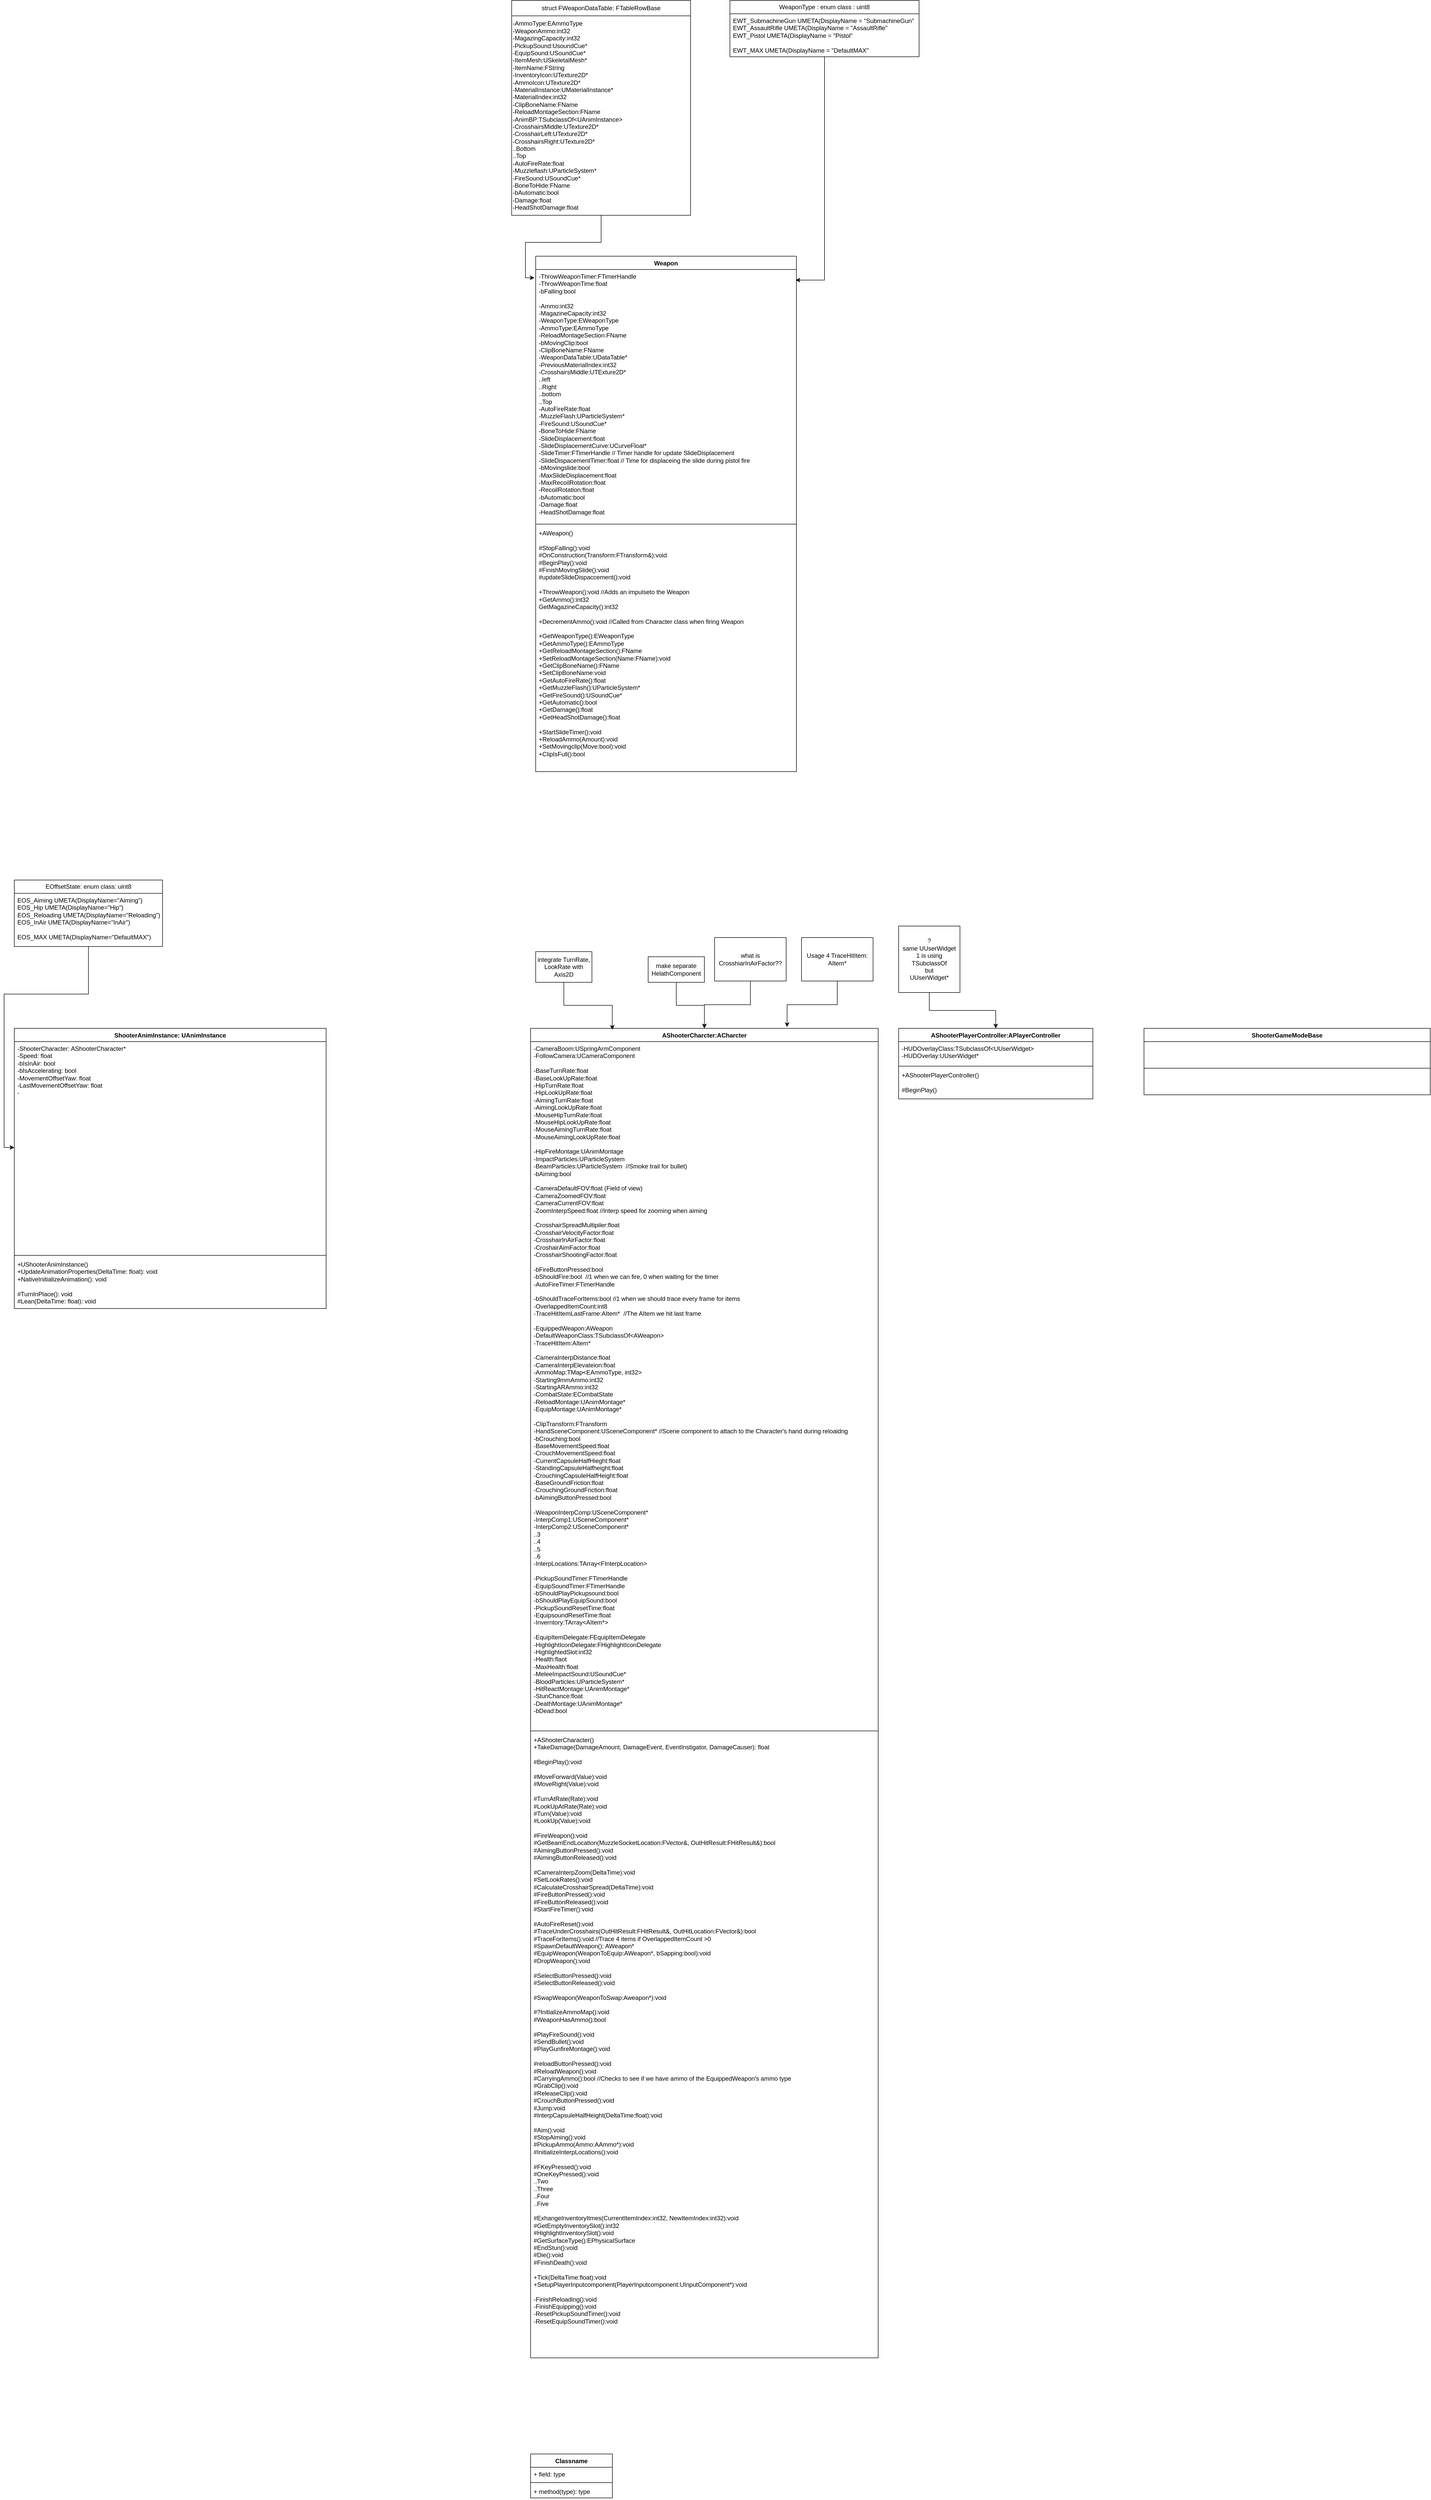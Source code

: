 <mxfile version="21.7.5" type="github">
  <diagram id="C5RBs43oDa-KdzZeNtuy" name="Page-1">
    <mxGraphModel dx="2901" dy="2990" grid="1" gridSize="10" guides="1" tooltips="1" connect="1" arrows="1" fold="1" page="1" pageScale="1" pageWidth="827" pageHeight="1169" math="0" shadow="0">
      <root>
        <mxCell id="WIyWlLk6GJQsqaUBKTNV-0" />
        <mxCell id="WIyWlLk6GJQsqaUBKTNV-1" parent="WIyWlLk6GJQsqaUBKTNV-0" />
        <mxCell id="jpV_vs8PwQTFVZERT1kT-0" value="AShooterCharcter:ACharcter" style="swimlane;fontStyle=1;align=center;verticalAlign=top;childLayout=stackLayout;horizontal=1;startSize=26;horizontalStack=0;resizeParent=1;resizeParentMax=0;resizeLast=0;collapsible=1;marginBottom=0;whiteSpace=wrap;html=1;" parent="WIyWlLk6GJQsqaUBKTNV-1" vertex="1">
          <mxGeometry x="100" y="90" width="680" height="2600" as="geometry">
            <mxRectangle x="100" y="90" width="210" height="30" as="alternateBounds" />
          </mxGeometry>
        </mxCell>
        <mxCell id="jpV_vs8PwQTFVZERT1kT-1" value="-CameraBoom:USpringArmComponent&lt;br&gt;-FollowCamera:UCameraComponent&lt;br&gt;&lt;br&gt;-BaseTurnRate:float&lt;br&gt;-BaseLookUpRate:float&lt;br&gt;-HipTurnRate:float&lt;br&gt;-HipLookUpRate:float&lt;br&gt;-AimingTurnRate:float&lt;br&gt;-AimingLookUpRate:float&lt;br&gt;-MouseHipTurnRate:float&lt;br&gt;-MouseHipLookUpRate:float&lt;br&gt;-MouseAimingTurnRate:float&lt;br&gt;-MouseAimingLookUpRate:float&lt;br&gt;&lt;br&gt;-HipFireMontage:UAnimMontage&lt;br&gt;-ImpactParticles:UParticleSystem&lt;br&gt;-BeamParticles:UParticleSystem&amp;nbsp; //Smoke trail for bullet)&lt;br&gt;-bAiming:bool&lt;br&gt;&lt;br&gt;-CameraDefaultFOV:float (Field of view)&lt;br&gt;-CameraZoomedFOV:float&lt;br&gt;-CameraCurrentFOV:float&lt;br&gt;-ZoomInterpSpeed:float //Interp speed for zooming when aiming&lt;br&gt;&lt;br&gt;-CrosshairSpreadMultipiler:float&lt;br&gt;-CrosshairVelocityFactor:float&lt;br&gt;-CrosshairInAirFactor:float&lt;br&gt;-CroshairAimFactor:float&lt;br&gt;-CrosshairShootingFactor:float&lt;br&gt;&lt;br&gt;-bFireButtonPressed:bool&lt;br&gt;-bShouldFire:bool&amp;nbsp; //1 when we can fire, 0 when waiting for the timer&lt;br&gt;-AutoFireTimer:FTimerHandle&lt;br&gt;&lt;br&gt;-bShouldTraceForItems:bool //1 when we should trace every frame for items&lt;br&gt;-OverlappedItemCount:int8&lt;br&gt;-TraceHitItemLastFrame:AItem*&amp;nbsp; //The AItem we hit last frame&lt;br&gt;&lt;br&gt;-EquippedWeapon:AWeapon&lt;br&gt;-DefaultWeaponClass:TSubclassOf&amp;lt;AWeapon&amp;gt;&lt;br&gt;-TraceHitItem:AItem*&lt;br&gt;&lt;br&gt;-CameraInterpDistance:float&lt;br&gt;-CameraInterpElevateion:float&lt;br&gt;-AmmoMap:TMap&amp;lt;EAmmoType, int32&amp;gt;&lt;br&gt;-Starting9mmAmmo:int32&lt;br&gt;-StartingARAmmo:int32&lt;br&gt;-CombatState:ECombatState&lt;br&gt;-ReloadMontage:UAnimMontage*&lt;br&gt;-EquipMontage:UAnimMontage*&lt;br&gt;&lt;br&gt;-ClipTransform:FTransform&lt;br&gt;-HandSceneComponent:USceneComponent* //Scene component to attach to the Character&#39;s hand during reloaidng&lt;br&gt;-bCrouching:bool&lt;br&gt;-BaseMovementSpeed:float&lt;br&gt;-CrouchMovementSpeed:float&lt;br&gt;-CurrentCapsuleHalfHieght:float&lt;br&gt;-StandingCapsuleHalfheight:float&lt;br&gt;-CrouchingCapsuleHalfHeight:float&lt;br&gt;-BaseGroundFriction:float&lt;br&gt;-CrouchingGroundFriction:float&lt;br&gt;-bAimingButtonPressed:bool&lt;br&gt;&lt;br&gt;-WeaponInterpComp:USceneComponent*&lt;br&gt;-InterpComp1:USceneComponent*&lt;br&gt;-InterpComp2:USceneComponent*&lt;br&gt;..3&lt;br&gt;..4&lt;br&gt;..5&lt;br&gt;..6&lt;br&gt;-InterpLocations:TArray&amp;lt;FInterpLocation&amp;gt;&lt;br&gt;&lt;br&gt;-PickupSoundTimer:FTimerHandle&lt;br&gt;-EquipSoundTimer:FTimerHandle&lt;br&gt;-bShouldPlayPickupsound:bool&lt;br&gt;-bShouldPlayEquipSound:bool&lt;br&gt;-PickupSoundResetTime:float&lt;br&gt;-EquipsoundResetTime:float&lt;br&gt;-Inverntory:TArray&amp;lt;AItem*&amp;gt;&lt;br&gt;&lt;br&gt;-EquipItemDelegate:FEquipItemDelegate&lt;br&gt;-HighlightIconDelegate:FHighlightIconDelegate&lt;br&gt;-HighlightedSlot:int32&lt;br&gt;-Health:flaot&lt;br&gt;-MaxHealth:float&lt;br&gt;-MeleeImpactSound:USoundCue*&lt;br&gt;-BloodParticles:UParticleSystem*&lt;br&gt;-HitReactMontage:UAnimMontage*&lt;br&gt;-StunChance:float&lt;br&gt;-DeathMontage:UAnimMontage*&lt;br&gt;-bDead:bool" style="text;strokeColor=none;fillColor=none;align=left;verticalAlign=top;spacingLeft=4;spacingRight=4;overflow=hidden;rotatable=0;points=[[0,0.5],[1,0.5]];portConstraint=eastwest;whiteSpace=wrap;html=1;" parent="jpV_vs8PwQTFVZERT1kT-0" vertex="1">
          <mxGeometry y="26" width="680" height="1344" as="geometry" />
        </mxCell>
        <mxCell id="jpV_vs8PwQTFVZERT1kT-2" value="" style="line;strokeWidth=1;fillColor=none;align=left;verticalAlign=middle;spacingTop=-1;spacingLeft=3;spacingRight=3;rotatable=0;labelPosition=right;points=[];portConstraint=eastwest;strokeColor=inherit;" parent="jpV_vs8PwQTFVZERT1kT-0" vertex="1">
          <mxGeometry y="1370" width="680" height="8" as="geometry" />
        </mxCell>
        <mxCell id="jpV_vs8PwQTFVZERT1kT-3" value="+AShooterCharacter()&lt;br&gt;+TakeDamage(DamageAmount, DamageEvent, EventInstigator, DamageCauser): float&lt;br&gt;&lt;br&gt;#BeginPlay():void&lt;br&gt;&lt;br&gt;#MoveForward(Value):void&lt;br&gt;#MoveRight(Value):void&lt;br&gt;&lt;br&gt;#TurnAtRate(Rate):void&lt;br&gt;#LookUpAtRate(Rate):void&lt;br&gt;#Turn(Value):void&lt;br&gt;#LookUp(Value):void&lt;br&gt;&lt;br&gt;#FireWeapon():void&lt;br&gt;#GetBeamEndLocation(MuzzleSocketLocation:FVector&amp;amp;, OutHitResult:FHitResult&amp;amp;):bool&lt;br&gt;#AimingButtonPressed():void&lt;br&gt;#AimingButtonReleased():void&lt;br&gt;&lt;br&gt;#CameraInterpZoom(DeltaTime):void&lt;br&gt;#SetLookRates():void&lt;br&gt;#CalculateCrosshairSpread(DeltaTime):void&lt;br&gt;#FireButtonPressed():void&lt;br&gt;#FireButtonReleased():void&lt;br&gt;#StartFireTimer():void&lt;br&gt;&lt;br&gt;#AutoFireReset():void&lt;br&gt;#TraceUnderCrosshairs(OutHitResult:FHitResult&amp;amp;, OutHitLocation:FVector&amp;amp;):bool&lt;br&gt;#TraceForItems():void //Trace 4 items if OverlappedItemCount &amp;gt;0&lt;br&gt;#SpawnDefaultWeapon(): AWeapon*&lt;br&gt;#EquipWeapon(WeaponToEquip:AWeapon*, bSapping:bool):void&lt;br&gt;#DropWeapon():void&lt;br&gt;&lt;br&gt;#SelectButtonPressed():void&lt;br&gt;#SelectButtonReleased():void&lt;br&gt;&lt;br&gt;#SwapWeapon(WeaponToSwap:Aweapon*):void&lt;br&gt;&lt;br&gt;#?InitializeAmmoMap():void&lt;br&gt;#WeaponHasAmmo():bool&lt;br&gt;&lt;br&gt;#PlayFireSound():void&lt;br&gt;#SendBullet():void&lt;br&gt;#PlayGunfireMontage():void&lt;br&gt;&lt;br&gt;#reloadButtonPressed():void&lt;br&gt;#ReloadWeapon():void&lt;br&gt;#CarryingAmmo():bool //Checks to see if we have ammo of the EquippedWeapon&#39;s ammo type&lt;br&gt;#GrabClip():void&lt;br&gt;#ReleaseClip():void&lt;br&gt;#CrouchButtonPressed():void&lt;br&gt;#Jump:void&lt;br&gt;#InterpCapsuleHalfHeight(DeltaTime:float):void&lt;br&gt;&lt;br&gt;#Aim():void&lt;br&gt;#StopAiming():void&lt;br&gt;#PickupAmmo(Ammo:AAmmo*):void&lt;br&gt;#InitializeInterpLocations():void&lt;br&gt;&lt;br&gt;#FKeyPressed():void&lt;br&gt;#OneKeyPressed():void&lt;br&gt;..Two&lt;br&gt;..Three&lt;br&gt;..Four&lt;br&gt;..Five&lt;br&gt;&lt;br&gt;#ExhangeInventoryItmes(CurrentItemIndex:int32, NewItemIndex:int32):void&lt;br&gt;#GetEmptyInventorySlot():int32&lt;br&gt;#HighlightInventorySlot():void&lt;br&gt;#GetSurfaceType():EPhysicalSurface&lt;br&gt;#EndStun():void&lt;br&gt;#Die():void&lt;br&gt;#FinishDeath():void&lt;br&gt;&lt;br&gt;+Tick(DeltaTime:float):void&lt;br&gt;+SetupPlayerInputcomponent(PlayerInputcomponent:UInputComponent*):void&lt;br&gt;&lt;br&gt;-FinishReloading():void&lt;br&gt;-FinishEquipping():void&lt;br&gt;-ResetPickupSoundTimer():void&lt;br&gt;-ResetEquipSoundTimer():void&lt;br&gt;" style="text;strokeColor=none;fillColor=none;align=left;verticalAlign=top;spacingLeft=4;spacingRight=4;overflow=hidden;rotatable=0;points=[[0,0.5],[1,0.5]];portConstraint=eastwest;whiteSpace=wrap;html=1;" parent="jpV_vs8PwQTFVZERT1kT-0" vertex="1">
          <mxGeometry y="1378" width="680" height="1222" as="geometry" />
        </mxCell>
        <mxCell id="52t62K6r0B704PcLGxnU-2" style="edgeStyle=orthogonalEdgeStyle;rounded=0;orthogonalLoop=1;jettySize=auto;html=1;entryX=0.235;entryY=0.001;entryDx=0;entryDy=0;entryPerimeter=0;" parent="WIyWlLk6GJQsqaUBKTNV-1" source="jpV_vs8PwQTFVZERT1kT-4" target="jpV_vs8PwQTFVZERT1kT-0" edge="1">
          <mxGeometry relative="1" as="geometry" />
        </mxCell>
        <mxCell id="jpV_vs8PwQTFVZERT1kT-4" value="integrate TurnRate, LookRate with Axis2D" style="rounded=0;whiteSpace=wrap;html=1;" parent="WIyWlLk6GJQsqaUBKTNV-1" vertex="1">
          <mxGeometry x="110" y="-60" width="110" height="60" as="geometry" />
        </mxCell>
        <mxCell id="52t62K6r0B704PcLGxnU-3" style="edgeStyle=orthogonalEdgeStyle;rounded=0;orthogonalLoop=1;jettySize=auto;html=1;" parent="WIyWlLk6GJQsqaUBKTNV-1" source="jpV_vs8PwQTFVZERT1kT-7" target="jpV_vs8PwQTFVZERT1kT-0" edge="1">
          <mxGeometry relative="1" as="geometry" />
        </mxCell>
        <mxCell id="jpV_vs8PwQTFVZERT1kT-7" value="make separate HelathComponent" style="rounded=0;whiteSpace=wrap;html=1;" parent="WIyWlLk6GJQsqaUBKTNV-1" vertex="1">
          <mxGeometry x="330" y="-50" width="110" height="50" as="geometry" />
        </mxCell>
        <mxCell id="52t62K6r0B704PcLGxnU-4" style="edgeStyle=orthogonalEdgeStyle;rounded=0;orthogonalLoop=1;jettySize=auto;html=1;" parent="WIyWlLk6GJQsqaUBKTNV-1" source="jpV_vs8PwQTFVZERT1kT-9" target="jpV_vs8PwQTFVZERT1kT-0" edge="1">
          <mxGeometry relative="1" as="geometry" />
        </mxCell>
        <mxCell id="jpV_vs8PwQTFVZERT1kT-9" value="what is CrosshiarInAirFactor??" style="rounded=0;whiteSpace=wrap;html=1;" parent="WIyWlLk6GJQsqaUBKTNV-1" vertex="1">
          <mxGeometry x="460" y="-87.5" width="140" height="85" as="geometry" />
        </mxCell>
        <mxCell id="52t62K6r0B704PcLGxnU-6" style="edgeStyle=orthogonalEdgeStyle;rounded=0;orthogonalLoop=1;jettySize=auto;html=1;entryX=0.738;entryY=-0.001;entryDx=0;entryDy=0;entryPerimeter=0;" parent="WIyWlLk6GJQsqaUBKTNV-1" source="jpV_vs8PwQTFVZERT1kT-11" target="jpV_vs8PwQTFVZERT1kT-0" edge="1">
          <mxGeometry relative="1" as="geometry" />
        </mxCell>
        <mxCell id="jpV_vs8PwQTFVZERT1kT-11" value="Usage 4 TraceHitItem: AItem*" style="rounded=0;whiteSpace=wrap;html=1;" parent="WIyWlLk6GJQsqaUBKTNV-1" vertex="1">
          <mxGeometry x="630" y="-87.5" width="140" height="85" as="geometry" />
        </mxCell>
        <mxCell id="jpV_vs8PwQTFVZERT1kT-31" value="AShooterPlayerController:APlayerController" style="swimlane;fontStyle=1;align=center;verticalAlign=top;childLayout=stackLayout;horizontal=1;startSize=26;horizontalStack=0;resizeParent=1;resizeParentMax=0;resizeLast=0;collapsible=1;marginBottom=0;whiteSpace=wrap;html=1;" parent="WIyWlLk6GJQsqaUBKTNV-1" vertex="1">
          <mxGeometry x="820" y="90" width="380" height="138" as="geometry">
            <mxRectangle x="820" y="90" width="290" height="30" as="alternateBounds" />
          </mxGeometry>
        </mxCell>
        <mxCell id="jpV_vs8PwQTFVZERT1kT-32" value="-HUDOverlayClass:TSubclassOf&amp;lt;UUserWidget&amp;gt;&lt;br&gt;-HUDOverlay:UUserWidget*&lt;br&gt;" style="text;strokeColor=none;fillColor=none;align=left;verticalAlign=top;spacingLeft=4;spacingRight=4;overflow=hidden;rotatable=0;points=[[0,0.5],[1,0.5]];portConstraint=eastwest;whiteSpace=wrap;html=1;" parent="jpV_vs8PwQTFVZERT1kT-31" vertex="1">
          <mxGeometry y="26" width="380" height="44" as="geometry" />
        </mxCell>
        <mxCell id="jpV_vs8PwQTFVZERT1kT-33" value="" style="line;strokeWidth=1;fillColor=none;align=left;verticalAlign=middle;spacingTop=-1;spacingLeft=3;spacingRight=3;rotatable=0;labelPosition=right;points=[];portConstraint=eastwest;strokeColor=inherit;" parent="jpV_vs8PwQTFVZERT1kT-31" vertex="1">
          <mxGeometry y="70" width="380" height="8" as="geometry" />
        </mxCell>
        <mxCell id="jpV_vs8PwQTFVZERT1kT-34" value="+AShooterPlayerController()&lt;br&gt;&lt;br&gt;#BeginPlay()" style="text;strokeColor=none;fillColor=none;align=left;verticalAlign=top;spacingLeft=4;spacingRight=4;overflow=hidden;rotatable=0;points=[[0,0.5],[1,0.5]];portConstraint=eastwest;whiteSpace=wrap;html=1;" parent="jpV_vs8PwQTFVZERT1kT-31" vertex="1">
          <mxGeometry y="78" width="380" height="60" as="geometry" />
        </mxCell>
        <mxCell id="52t62K6r0B704PcLGxnU-7" style="edgeStyle=orthogonalEdgeStyle;rounded=0;orthogonalLoop=1;jettySize=auto;html=1;" parent="WIyWlLk6GJQsqaUBKTNV-1" source="52t62K6r0B704PcLGxnU-0" target="jpV_vs8PwQTFVZERT1kT-31" edge="1">
          <mxGeometry relative="1" as="geometry" />
        </mxCell>
        <mxCell id="52t62K6r0B704PcLGxnU-0" value="?&lt;br&gt;same UUserWidget&lt;br&gt;1 is using TSubclassOf&lt;br&gt;but&lt;br&gt;UUserWidget*" style="rounded=0;whiteSpace=wrap;html=1;" parent="WIyWlLk6GJQsqaUBKTNV-1" vertex="1">
          <mxGeometry x="820" y="-110" width="120" height="130" as="geometry" />
        </mxCell>
        <mxCell id="52t62K6r0B704PcLGxnU-8" value="ShooterGameModeBase&lt;br&gt;" style="swimlane;fontStyle=1;align=center;verticalAlign=top;childLayout=stackLayout;horizontal=1;startSize=26;horizontalStack=0;resizeParent=1;resizeParentMax=0;resizeLast=0;collapsible=1;marginBottom=0;whiteSpace=wrap;html=1;" parent="WIyWlLk6GJQsqaUBKTNV-1" vertex="1">
          <mxGeometry x="1300" y="90" width="560" height="130" as="geometry" />
        </mxCell>
        <mxCell id="52t62K6r0B704PcLGxnU-10" value="" style="line;strokeWidth=1;fillColor=none;align=left;verticalAlign=middle;spacingTop=-1;spacingLeft=3;spacingRight=3;rotatable=0;labelPosition=right;points=[];portConstraint=eastwest;strokeColor=inherit;" parent="52t62K6r0B704PcLGxnU-8" vertex="1">
          <mxGeometry y="26" width="560" height="104" as="geometry" />
        </mxCell>
        <mxCell id="52t62K6r0B704PcLGxnU-17" value="Weapon" style="swimlane;fontStyle=1;align=center;verticalAlign=top;childLayout=stackLayout;horizontal=1;startSize=26;horizontalStack=0;resizeParent=1;resizeParentMax=0;resizeLast=0;collapsible=1;marginBottom=0;whiteSpace=wrap;html=1;" parent="WIyWlLk6GJQsqaUBKTNV-1" vertex="1">
          <mxGeometry x="110" y="-1420" width="510" height="1008" as="geometry" />
        </mxCell>
        <mxCell id="52t62K6r0B704PcLGxnU-18" value="-ThrowWeaponTimer:FTimerHandle&lt;br&gt;-ThrowWeaponTime:float&lt;br&gt;-bFalling:bool&lt;br&gt;&lt;br&gt;-Ammo:int32&lt;br&gt;-MagazineCapacity:int32&lt;br&gt;-WeaponType:EWeaponType&lt;br&gt;-AmmoType:EAmmoType&lt;br&gt;-ReloadMontageSection:FName&lt;br&gt;-bMovingClip:bool&lt;br&gt;-ClipBoneName:FName&lt;br&gt;-WeaponDataTable:UDataTable*&lt;br&gt;-PreviousMaterialIndex:int32&lt;br&gt;-CrosshairsMiddle:UTExture2D*&lt;br&gt;..left&lt;br&gt;..Right&lt;br&gt;..bottom&lt;br&gt;..Top&lt;br&gt;-AutoFireRate:float&lt;br&gt;-MuzzleFlash:UParticleSystem*&lt;br&gt;-FireSound:USoundCue*&lt;br&gt;-BoneToHide:FName&lt;br&gt;-SlideDisplacement:float&lt;br&gt;-SlideDisplacementCurve:UCurveFloat*&lt;br&gt;-SlideTimer:FTimerHandle // Timer handle for update SlideDisplacement&lt;br&gt;-SlideDispacementTimer:float // Time for displaceing the slide during pistol fire&lt;br&gt;-bMovingslide:bool&lt;br&gt;-MaxSlideDisplacement:float&lt;br&gt;-MaxRecoilRotation:float&lt;br&gt;-RecoilRotation:float&lt;br&gt;-bAutomatic:bool&lt;br&gt;-Damage:float&lt;br&gt;-HeadShotDamage:float" style="text;strokeColor=none;fillColor=none;align=left;verticalAlign=top;spacingLeft=4;spacingRight=4;overflow=hidden;rotatable=0;points=[[0,0.5],[1,0.5]];portConstraint=eastwest;whiteSpace=wrap;html=1;" parent="52t62K6r0B704PcLGxnU-17" vertex="1">
          <mxGeometry y="26" width="510" height="494" as="geometry" />
        </mxCell>
        <mxCell id="52t62K6r0B704PcLGxnU-19" value="" style="line;strokeWidth=1;fillColor=none;align=left;verticalAlign=middle;spacingTop=-1;spacingLeft=3;spacingRight=3;rotatable=0;labelPosition=right;points=[];portConstraint=eastwest;strokeColor=inherit;" parent="52t62K6r0B704PcLGxnU-17" vertex="1">
          <mxGeometry y="520" width="510" height="8" as="geometry" />
        </mxCell>
        <mxCell id="52t62K6r0B704PcLGxnU-20" value="+AWeapon()&lt;br&gt;&lt;br&gt;#StopFalling():void&lt;br&gt;#OnConstruction(Transform:FTransform&amp;amp;):void&lt;br&gt;#BeginPlay():void&lt;br&gt;#FinishMovingSlide():void&lt;br&gt;#updateSlideDispaccement():void&lt;br&gt;&lt;br&gt;+ThrowWeapon():void //Adds an impulseto the Weapon&lt;br&gt;+GetAmmo():int32&lt;br&gt;GetMagazineCapacity():int32&lt;br&gt;&lt;br&gt;+DecrementAmmo():void //Called from Character class when firing Weapon&lt;br&gt;&lt;br&gt;+GetWeaponType():EWeaponType&lt;br&gt;+GetAmmoType():EAmmoType&lt;br&gt;+GetReloadMontageSection():FName&lt;br&gt;+SetReloadMontageSection(Name:FName):void&lt;br&gt;+GetClipBoneName():FName&lt;br&gt;+SetClipBoneName:void&lt;br&gt;+GetAutoFireRate():float&lt;br&gt;+GetMuzzleFlash():UParticleSystem*&lt;br&gt;+GetFireSound():USoundCue*&lt;br&gt;+GetAutomatic():bool&lt;br&gt;+GetDamage():float&lt;br&gt;+GetHeadShotDamage():float&lt;br&gt;&lt;br&gt;+StartSlideTimer():void&lt;br&gt;+ReloadAmmo(Amount):void&lt;br&gt;+SetMovingclip(Move:bool):void&lt;br&gt;+ClipIsFull():bool" style="text;strokeColor=none;fillColor=none;align=left;verticalAlign=top;spacingLeft=4;spacingRight=4;overflow=hidden;rotatable=0;points=[[0,0.5],[1,0.5]];portConstraint=eastwest;whiteSpace=wrap;html=1;rounded=1;" parent="52t62K6r0B704PcLGxnU-17" vertex="1">
          <mxGeometry y="528" width="510" height="480" as="geometry" />
        </mxCell>
        <mxCell id="52t62K6r0B704PcLGxnU-21" value="struct FWeaponDataTable: FTableRowBase" style="swimlane;fontStyle=0;childLayout=stackLayout;horizontal=1;startSize=30;fillColor=none;horizontalStack=0;resizeParent=1;resizeParentMax=0;resizeLast=0;collapsible=1;marginBottom=0;whiteSpace=wrap;html=1;" parent="WIyWlLk6GJQsqaUBKTNV-1" vertex="1">
          <mxGeometry x="63" y="-1920" width="350" height="420" as="geometry" />
        </mxCell>
        <mxCell id="52t62K6r0B704PcLGxnU-29" value="-AmmoType:EAmmoType&lt;br style=&quot;border-color: var(--border-color);&quot;&gt;&lt;span style=&quot;&quot;&gt;-WeaponAmmo:int32&lt;/span&gt;&lt;br style=&quot;border-color: var(--border-color);&quot;&gt;&lt;span style=&quot;&quot;&gt;-MagazingCapacity:int32&lt;/span&gt;&lt;br style=&quot;border-color: var(--border-color);&quot;&gt;&lt;span style=&quot;&quot;&gt;-PickupSound:UsoundCue*&lt;/span&gt;&lt;br style=&quot;border-color: var(--border-color);&quot;&gt;&lt;span style=&quot;&quot;&gt;-EquipSound:USoundCue*&lt;/span&gt;&lt;br style=&quot;border-color: var(--border-color);&quot;&gt;&lt;span style=&quot;&quot;&gt;-ItemMesh:USkeletalMesh*&lt;/span&gt;&lt;br style=&quot;border-color: var(--border-color);&quot;&gt;&lt;span style=&quot;&quot;&gt;-ItemName:FString&lt;/span&gt;&lt;br style=&quot;border-color: var(--border-color);&quot;&gt;&lt;span style=&quot;&quot;&gt;-InventoryIcon:UTexture2D*&lt;/span&gt;&lt;br style=&quot;border-color: var(--border-color);&quot;&gt;&lt;span style=&quot;&quot;&gt;-AmmoIcon:UTexture2D*&lt;/span&gt;&lt;br style=&quot;border-color: var(--border-color);&quot;&gt;&lt;span style=&quot;&quot;&gt;-MaterialInstance:UMaterialInstance*&lt;/span&gt;&lt;br style=&quot;border-color: var(--border-color);&quot;&gt;&lt;span style=&quot;&quot;&gt;-MaterialIndex:int32&lt;/span&gt;&lt;br style=&quot;border-color: var(--border-color);&quot;&gt;&lt;span style=&quot;&quot;&gt;-ClipBoneName:FName&lt;/span&gt;&lt;br style=&quot;border-color: var(--border-color);&quot;&gt;&lt;span style=&quot;&quot;&gt;-ReloadMontageSection:FName&lt;/span&gt;&lt;br style=&quot;border-color: var(--border-color);&quot;&gt;&lt;span style=&quot;&quot;&gt;-AnimBP:TSubclassOf&amp;lt;UAnimInstance&amp;gt;&lt;/span&gt;&lt;br style=&quot;border-color: var(--border-color);&quot;&gt;&lt;span style=&quot;&quot;&gt;-CrosshairsMiddle:UTexture2D*&lt;/span&gt;&lt;br style=&quot;border-color: var(--border-color);&quot;&gt;&lt;span style=&quot;&quot;&gt;-CrosshairLeft:UTexture2D*&lt;/span&gt;&lt;br style=&quot;border-color: var(--border-color);&quot;&gt;&lt;span style=&quot;&quot;&gt;-CrosshairsRight:UTexture2D*&lt;/span&gt;&lt;br style=&quot;border-color: var(--border-color);&quot;&gt;&lt;span style=&quot;&quot;&gt;..Bottom&lt;/span&gt;&lt;br style=&quot;border-color: var(--border-color);&quot;&gt;&lt;span style=&quot;&quot;&gt;..Top&lt;/span&gt;&lt;br style=&quot;border-color: var(--border-color);&quot;&gt;&lt;span style=&quot;&quot;&gt;-AutoFireRate:float&lt;/span&gt;&lt;br style=&quot;border-color: var(--border-color);&quot;&gt;&lt;span style=&quot;&quot;&gt;-Muzzleflash:UParticleSystem*&lt;/span&gt;&lt;br style=&quot;border-color: var(--border-color);&quot;&gt;&lt;span style=&quot;&quot;&gt;-FireSound:USoundCue*&lt;/span&gt;&lt;br style=&quot;border-color: var(--border-color);&quot;&gt;&lt;span style=&quot;&quot;&gt;-BoneToHide:FName&lt;/span&gt;&lt;br style=&quot;border-color: var(--border-color);&quot;&gt;&lt;span style=&quot;&quot;&gt;-bAutomatic:bool&lt;/span&gt;&lt;br style=&quot;border-color: var(--border-color);&quot;&gt;&lt;span style=&quot;&quot;&gt;-Damage:float&lt;/span&gt;&lt;br style=&quot;border-color: var(--border-color);&quot;&gt;&lt;span style=&quot;&quot;&gt;-HeadShotDamage:float&lt;/span&gt;" style="text;html=1;align=left;verticalAlign=middle;resizable=0;points=[];autosize=1;strokeColor=none;fillColor=none;" parent="52t62K6r0B704PcLGxnU-21" vertex="1">
          <mxGeometry y="30" width="350" height="390" as="geometry" />
        </mxCell>
        <mxCell id="52t62K6r0B704PcLGxnU-31" style="edgeStyle=orthogonalEdgeStyle;rounded=0;orthogonalLoop=1;jettySize=auto;html=1;entryX=-0.005;entryY=0.033;entryDx=0;entryDy=0;entryPerimeter=0;" parent="WIyWlLk6GJQsqaUBKTNV-1" source="52t62K6r0B704PcLGxnU-29" target="52t62K6r0B704PcLGxnU-18" edge="1">
          <mxGeometry relative="1" as="geometry" />
        </mxCell>
        <mxCell id="52t62K6r0B704PcLGxnU-36" style="edgeStyle=orthogonalEdgeStyle;rounded=0;orthogonalLoop=1;jettySize=auto;html=1;entryX=0.997;entryY=0.042;entryDx=0;entryDy=0;entryPerimeter=0;" parent="WIyWlLk6GJQsqaUBKTNV-1" source="52t62K6r0B704PcLGxnU-32" target="52t62K6r0B704PcLGxnU-18" edge="1">
          <mxGeometry relative="1" as="geometry" />
        </mxCell>
        <mxCell id="52t62K6r0B704PcLGxnU-32" value="WeaponType : enum class : uint8" style="swimlane;fontStyle=0;childLayout=stackLayout;horizontal=1;startSize=26;fillColor=none;horizontalStack=0;resizeParent=1;resizeParentMax=0;resizeLast=0;collapsible=1;marginBottom=0;whiteSpace=wrap;html=1;" parent="WIyWlLk6GJQsqaUBKTNV-1" vertex="1">
          <mxGeometry x="490" y="-1920" width="370" height="110" as="geometry" />
        </mxCell>
        <mxCell id="52t62K6r0B704PcLGxnU-33" value="EWT_SubmachineGun UMETA(DisplayName = &quot;SubmachineGun&quot;&lt;br&gt;EWT_AssaultRifle UMETA(DisplayName = &quot;AssaultRifle&quot;&lt;br&gt;EWT_Pistol UMETA(DisplayName = &quot;Pistol&quot;&lt;br&gt;&lt;br&gt;EWT_MAX UMETA(DisplayName = &quot;DefaultMAX&quot;" style="text;strokeColor=none;fillColor=none;align=left;verticalAlign=top;spacingLeft=4;spacingRight=4;overflow=hidden;rotatable=0;points=[[0,0.5],[1,0.5]];portConstraint=eastwest;whiteSpace=wrap;html=1;" parent="52t62K6r0B704PcLGxnU-32" vertex="1">
          <mxGeometry y="26" width="370" height="84" as="geometry" />
        </mxCell>
        <mxCell id="52t62K6r0B704PcLGxnU-37" value="Classname" style="swimlane;fontStyle=1;align=center;verticalAlign=top;childLayout=stackLayout;horizontal=1;startSize=26;horizontalStack=0;resizeParent=1;resizeParentMax=0;resizeLast=0;collapsible=1;marginBottom=0;whiteSpace=wrap;html=1;" parent="WIyWlLk6GJQsqaUBKTNV-1" vertex="1">
          <mxGeometry x="100" y="2878" width="160" height="86" as="geometry" />
        </mxCell>
        <mxCell id="52t62K6r0B704PcLGxnU-38" value="+ field: type" style="text;strokeColor=none;fillColor=none;align=left;verticalAlign=top;spacingLeft=4;spacingRight=4;overflow=hidden;rotatable=0;points=[[0,0.5],[1,0.5]];portConstraint=eastwest;whiteSpace=wrap;html=1;" parent="52t62K6r0B704PcLGxnU-37" vertex="1">
          <mxGeometry y="26" width="160" height="26" as="geometry" />
        </mxCell>
        <mxCell id="52t62K6r0B704PcLGxnU-39" value="" style="line;strokeWidth=1;fillColor=none;align=left;verticalAlign=middle;spacingTop=-1;spacingLeft=3;spacingRight=3;rotatable=0;labelPosition=right;points=[];portConstraint=eastwest;strokeColor=inherit;" parent="52t62K6r0B704PcLGxnU-37" vertex="1">
          <mxGeometry y="52" width="160" height="8" as="geometry" />
        </mxCell>
        <mxCell id="52t62K6r0B704PcLGxnU-40" value="+ method(type): type" style="text;strokeColor=none;fillColor=none;align=left;verticalAlign=top;spacingLeft=4;spacingRight=4;overflow=hidden;rotatable=0;points=[[0,0.5],[1,0.5]];portConstraint=eastwest;whiteSpace=wrap;html=1;" parent="52t62K6r0B704PcLGxnU-37" vertex="1">
          <mxGeometry y="60" width="160" height="26" as="geometry" />
        </mxCell>
        <mxCell id="HmlJ2-SFebytM_LcwH4q-0" value="ShooterAnimInstance: UAnimInstance" style="swimlane;fontStyle=1;align=center;verticalAlign=top;childLayout=stackLayout;horizontal=1;startSize=26;horizontalStack=0;resizeParent=1;resizeParentMax=0;resizeLast=0;collapsible=1;marginBottom=0;whiteSpace=wrap;html=1;" vertex="1" parent="WIyWlLk6GJQsqaUBKTNV-1">
          <mxGeometry x="-910" y="90" width="610" height="548" as="geometry" />
        </mxCell>
        <mxCell id="HmlJ2-SFebytM_LcwH4q-1" value="-ShooterCharacter: AShooterCharacter*&lt;br&gt;-Speed: float&lt;br&gt;-bIsInAir: bool&lt;br&gt;-bIsAccelerating: bool&lt;br&gt;-MovementOffsetYaw: float&lt;br&gt;-LastMovementOffsetYaw: float&lt;br&gt;-" style="text;strokeColor=none;fillColor=none;align=left;verticalAlign=top;spacingLeft=4;spacingRight=4;overflow=hidden;rotatable=0;points=[[0,0.5],[1,0.5]];portConstraint=eastwest;whiteSpace=wrap;html=1;" vertex="1" parent="HmlJ2-SFebytM_LcwH4q-0">
          <mxGeometry y="26" width="610" height="414" as="geometry" />
        </mxCell>
        <mxCell id="HmlJ2-SFebytM_LcwH4q-2" value="" style="line;strokeWidth=1;fillColor=none;align=left;verticalAlign=middle;spacingTop=-1;spacingLeft=3;spacingRight=3;rotatable=0;labelPosition=right;points=[];portConstraint=eastwest;strokeColor=inherit;" vertex="1" parent="HmlJ2-SFebytM_LcwH4q-0">
          <mxGeometry y="440" width="610" height="8" as="geometry" />
        </mxCell>
        <mxCell id="HmlJ2-SFebytM_LcwH4q-3" value="+UShooterAnimInstance()&lt;br&gt;+UpdateAnimationProperties(DeltaTime: float): void&lt;br&gt;+NativeInitializeAnimation(): void&lt;br&gt;&lt;br&gt;#TurnInPlace(): void&lt;br&gt;#Lean(DeltaTime: float): void" style="text;strokeColor=none;fillColor=none;align=left;verticalAlign=top;spacingLeft=4;spacingRight=4;overflow=hidden;rotatable=0;points=[[0,0.5],[1,0.5]];portConstraint=eastwest;whiteSpace=wrap;html=1;" vertex="1" parent="HmlJ2-SFebytM_LcwH4q-0">
          <mxGeometry y="448" width="610" height="100" as="geometry" />
        </mxCell>
        <mxCell id="HmlJ2-SFebytM_LcwH4q-8" style="edgeStyle=orthogonalEdgeStyle;rounded=0;orthogonalLoop=1;jettySize=auto;html=1;entryX=0;entryY=0.5;entryDx=0;entryDy=0;" edge="1" parent="WIyWlLk6GJQsqaUBKTNV-1" source="HmlJ2-SFebytM_LcwH4q-4" target="HmlJ2-SFebytM_LcwH4q-1">
          <mxGeometry relative="1" as="geometry" />
        </mxCell>
        <mxCell id="HmlJ2-SFebytM_LcwH4q-4" value="EOffsetState: enum class: uint8" style="swimlane;fontStyle=0;childLayout=stackLayout;horizontal=1;startSize=26;fillColor=none;horizontalStack=0;resizeParent=1;resizeParentMax=0;resizeLast=0;collapsible=1;marginBottom=0;whiteSpace=wrap;html=1;" vertex="1" parent="WIyWlLk6GJQsqaUBKTNV-1">
          <mxGeometry x="-910" y="-200" width="290" height="130" as="geometry" />
        </mxCell>
        <mxCell id="HmlJ2-SFebytM_LcwH4q-5" value="EOS_Aiming UMETA(DisplayName=&quot;Aiming&quot;)&lt;br&gt;EOS_Hip UMETA(DisplayName=&quot;Hip&quot;)&lt;br&gt;EOS_Reloading UMETA(DisplayName=&quot;Reloading&quot;)&lt;br&gt;EOS_InAir UMETA(DisplayName=&quot;InAir&quot;)&lt;br&gt;&lt;br&gt;EOS_MAX UMETA(DisplayName=&quot;DefaultMAX&quot;)" style="text;strokeColor=none;fillColor=none;align=left;verticalAlign=top;spacingLeft=4;spacingRight=4;overflow=hidden;rotatable=0;points=[[0,0.5],[1,0.5]];portConstraint=eastwest;whiteSpace=wrap;html=1;" vertex="1" parent="HmlJ2-SFebytM_LcwH4q-4">
          <mxGeometry y="26" width="290" height="104" as="geometry" />
        </mxCell>
      </root>
    </mxGraphModel>
  </diagram>
</mxfile>
